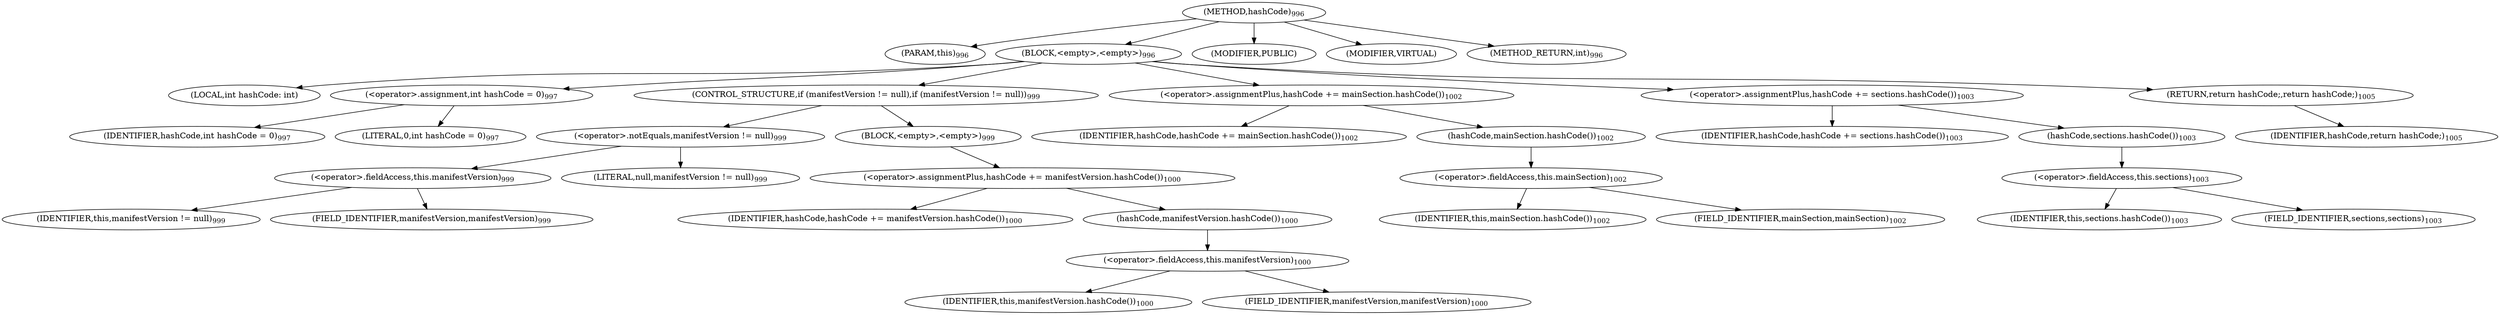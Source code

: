 digraph "hashCode" {  
"2360" [label = <(METHOD,hashCode)<SUB>996</SUB>> ]
"2361" [label = <(PARAM,this)<SUB>996</SUB>> ]
"2362" [label = <(BLOCK,&lt;empty&gt;,&lt;empty&gt;)<SUB>996</SUB>> ]
"2363" [label = <(LOCAL,int hashCode: int)> ]
"2364" [label = <(&lt;operator&gt;.assignment,int hashCode = 0)<SUB>997</SUB>> ]
"2365" [label = <(IDENTIFIER,hashCode,int hashCode = 0)<SUB>997</SUB>> ]
"2366" [label = <(LITERAL,0,int hashCode = 0)<SUB>997</SUB>> ]
"2367" [label = <(CONTROL_STRUCTURE,if (manifestVersion != null),if (manifestVersion != null))<SUB>999</SUB>> ]
"2368" [label = <(&lt;operator&gt;.notEquals,manifestVersion != null)<SUB>999</SUB>> ]
"2369" [label = <(&lt;operator&gt;.fieldAccess,this.manifestVersion)<SUB>999</SUB>> ]
"2370" [label = <(IDENTIFIER,this,manifestVersion != null)<SUB>999</SUB>> ]
"2371" [label = <(FIELD_IDENTIFIER,manifestVersion,manifestVersion)<SUB>999</SUB>> ]
"2372" [label = <(LITERAL,null,manifestVersion != null)<SUB>999</SUB>> ]
"2373" [label = <(BLOCK,&lt;empty&gt;,&lt;empty&gt;)<SUB>999</SUB>> ]
"2374" [label = <(&lt;operator&gt;.assignmentPlus,hashCode += manifestVersion.hashCode())<SUB>1000</SUB>> ]
"2375" [label = <(IDENTIFIER,hashCode,hashCode += manifestVersion.hashCode())<SUB>1000</SUB>> ]
"2376" [label = <(hashCode,manifestVersion.hashCode())<SUB>1000</SUB>> ]
"2377" [label = <(&lt;operator&gt;.fieldAccess,this.manifestVersion)<SUB>1000</SUB>> ]
"2378" [label = <(IDENTIFIER,this,manifestVersion.hashCode())<SUB>1000</SUB>> ]
"2379" [label = <(FIELD_IDENTIFIER,manifestVersion,manifestVersion)<SUB>1000</SUB>> ]
"2380" [label = <(&lt;operator&gt;.assignmentPlus,hashCode += mainSection.hashCode())<SUB>1002</SUB>> ]
"2381" [label = <(IDENTIFIER,hashCode,hashCode += mainSection.hashCode())<SUB>1002</SUB>> ]
"2382" [label = <(hashCode,mainSection.hashCode())<SUB>1002</SUB>> ]
"2383" [label = <(&lt;operator&gt;.fieldAccess,this.mainSection)<SUB>1002</SUB>> ]
"2384" [label = <(IDENTIFIER,this,mainSection.hashCode())<SUB>1002</SUB>> ]
"2385" [label = <(FIELD_IDENTIFIER,mainSection,mainSection)<SUB>1002</SUB>> ]
"2386" [label = <(&lt;operator&gt;.assignmentPlus,hashCode += sections.hashCode())<SUB>1003</SUB>> ]
"2387" [label = <(IDENTIFIER,hashCode,hashCode += sections.hashCode())<SUB>1003</SUB>> ]
"2388" [label = <(hashCode,sections.hashCode())<SUB>1003</SUB>> ]
"2389" [label = <(&lt;operator&gt;.fieldAccess,this.sections)<SUB>1003</SUB>> ]
"2390" [label = <(IDENTIFIER,this,sections.hashCode())<SUB>1003</SUB>> ]
"2391" [label = <(FIELD_IDENTIFIER,sections,sections)<SUB>1003</SUB>> ]
"2392" [label = <(RETURN,return hashCode;,return hashCode;)<SUB>1005</SUB>> ]
"2393" [label = <(IDENTIFIER,hashCode,return hashCode;)<SUB>1005</SUB>> ]
"2394" [label = <(MODIFIER,PUBLIC)> ]
"2395" [label = <(MODIFIER,VIRTUAL)> ]
"2396" [label = <(METHOD_RETURN,int)<SUB>996</SUB>> ]
  "2360" -> "2361" 
  "2360" -> "2362" 
  "2360" -> "2394" 
  "2360" -> "2395" 
  "2360" -> "2396" 
  "2362" -> "2363" 
  "2362" -> "2364" 
  "2362" -> "2367" 
  "2362" -> "2380" 
  "2362" -> "2386" 
  "2362" -> "2392" 
  "2364" -> "2365" 
  "2364" -> "2366" 
  "2367" -> "2368" 
  "2367" -> "2373" 
  "2368" -> "2369" 
  "2368" -> "2372" 
  "2369" -> "2370" 
  "2369" -> "2371" 
  "2373" -> "2374" 
  "2374" -> "2375" 
  "2374" -> "2376" 
  "2376" -> "2377" 
  "2377" -> "2378" 
  "2377" -> "2379" 
  "2380" -> "2381" 
  "2380" -> "2382" 
  "2382" -> "2383" 
  "2383" -> "2384" 
  "2383" -> "2385" 
  "2386" -> "2387" 
  "2386" -> "2388" 
  "2388" -> "2389" 
  "2389" -> "2390" 
  "2389" -> "2391" 
  "2392" -> "2393" 
}

